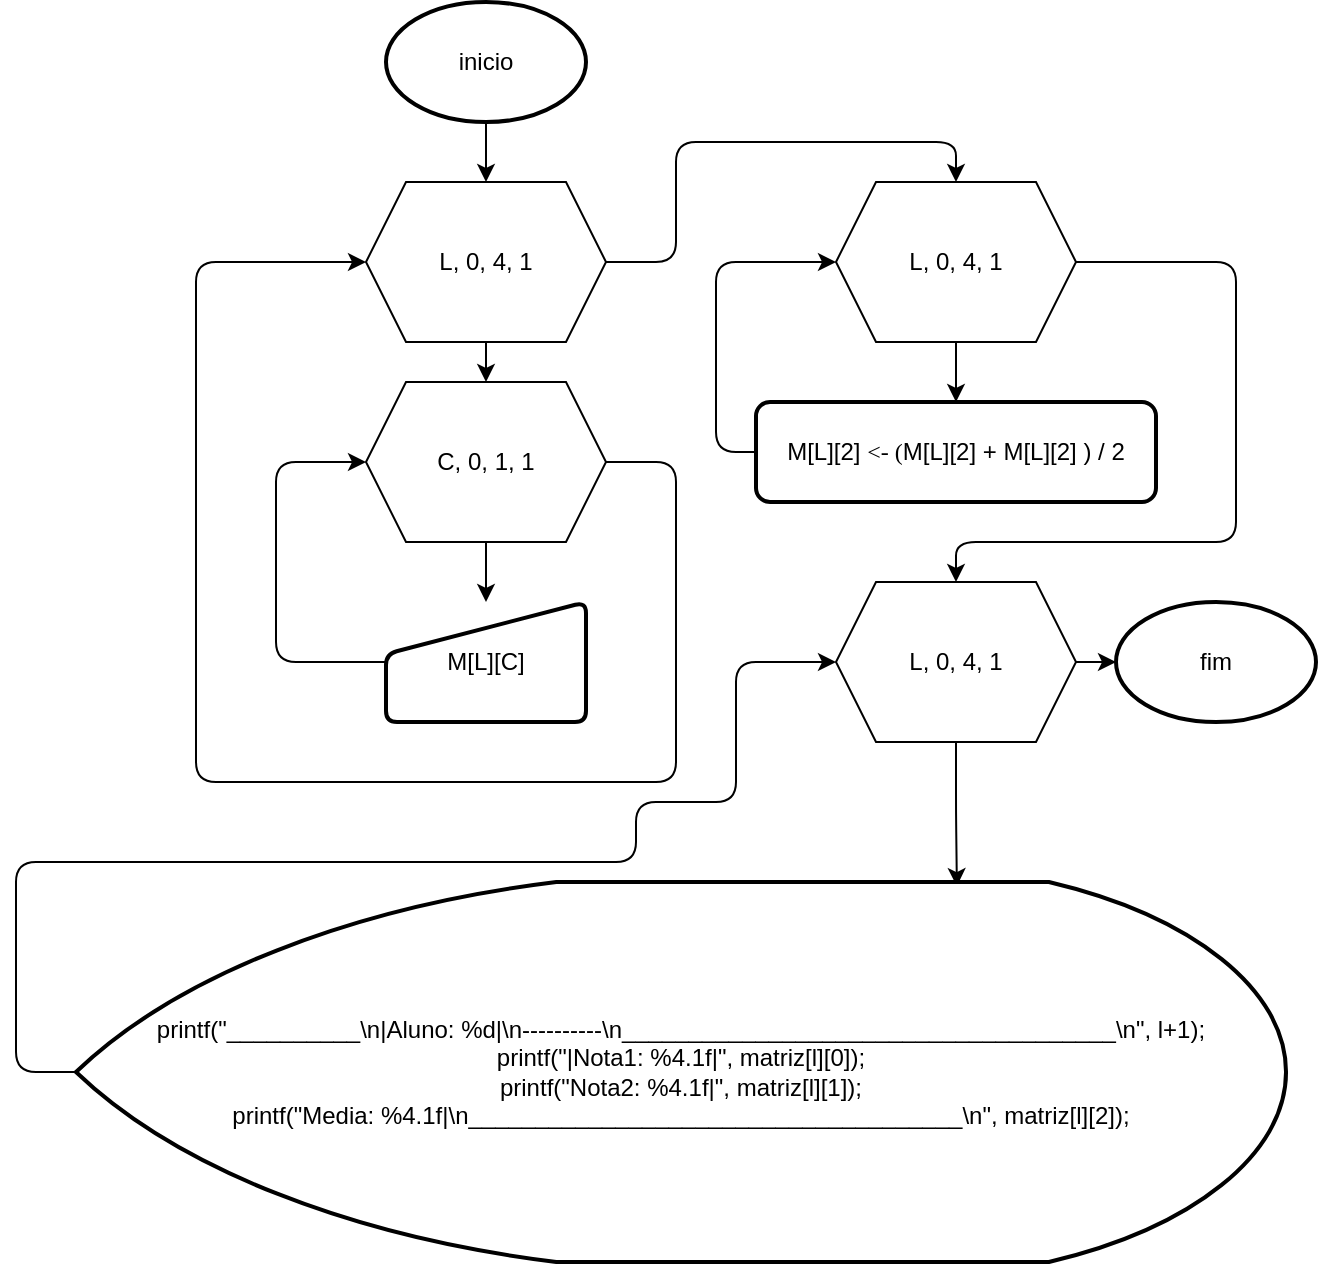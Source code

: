 <mxfile>
    <diagram id="ZHKhdvdz1ePJG2LK-lVP" name="Page-1">
        <mxGraphModel dx="2349" dy="1646" grid="1" gridSize="10" guides="1" tooltips="1" connect="1" arrows="1" fold="1" page="1" pageScale="1" pageWidth="850" pageHeight="1100" math="0" shadow="0">
            <root>
                <mxCell id="0"/>
                <mxCell id="1" parent="0"/>
                <mxCell id="7" value="" style="edgeStyle=none;html=1;" parent="1" source="2" target="4" edge="1">
                    <mxGeometry relative="1" as="geometry"/>
                </mxCell>
                <mxCell id="2" value="inicio" style="strokeWidth=2;html=1;shape=mxgraph.flowchart.start_1;whiteSpace=wrap;" parent="1" vertex="1">
                    <mxGeometry x="265" y="90" width="100" height="60" as="geometry"/>
                </mxCell>
                <mxCell id="8" value="" style="edgeStyle=none;html=1;" parent="1" source="4" target="5" edge="1">
                    <mxGeometry relative="1" as="geometry"/>
                </mxCell>
                <mxCell id="13" value="" style="edgeStyle=none;html=1;entryX=0.5;entryY=0;entryDx=0;entryDy=0;exitX=1;exitY=0.5;exitDx=0;exitDy=0;" parent="1" source="4" target="12" edge="1">
                    <mxGeometry relative="1" as="geometry">
                        <mxPoint x="369" y="209" as="sourcePoint"/>
                        <Array as="points">
                            <mxPoint x="410" y="220"/>
                            <mxPoint x="410" y="160"/>
                            <mxPoint x="460" y="160"/>
                            <mxPoint x="550" y="160"/>
                        </Array>
                    </mxGeometry>
                </mxCell>
                <mxCell id="4" value="L, 0, 4, 1" style="shape=hexagon;perimeter=hexagonPerimeter2;whiteSpace=wrap;html=1;fixedSize=1;" parent="1" vertex="1">
                    <mxGeometry x="255" y="180" width="120" height="80" as="geometry"/>
                </mxCell>
                <mxCell id="9" value="" style="edgeStyle=none;html=1;" parent="1" source="5" target="6" edge="1">
                    <mxGeometry relative="1" as="geometry"/>
                </mxCell>
                <mxCell id="11" style="edgeStyle=none;html=1;exitX=1;exitY=0.5;exitDx=0;exitDy=0;entryX=0;entryY=0.5;entryDx=0;entryDy=0;" parent="1" source="5" target="4" edge="1">
                    <mxGeometry relative="1" as="geometry">
                        <Array as="points">
                            <mxPoint x="410" y="320"/>
                            <mxPoint x="410" y="480"/>
                            <mxPoint x="170" y="480"/>
                            <mxPoint x="170" y="220"/>
                        </Array>
                    </mxGeometry>
                </mxCell>
                <mxCell id="5" value="C, 0, 1, 1" style="shape=hexagon;perimeter=hexagonPerimeter2;whiteSpace=wrap;html=1;fixedSize=1;" parent="1" vertex="1">
                    <mxGeometry x="255" y="280" width="120" height="80" as="geometry"/>
                </mxCell>
                <mxCell id="10" style="edgeStyle=none;html=1;exitX=0;exitY=0.5;exitDx=0;exitDy=0;entryX=0;entryY=0.5;entryDx=0;entryDy=0;" parent="1" source="6" target="5" edge="1">
                    <mxGeometry relative="1" as="geometry">
                        <Array as="points">
                            <mxPoint x="210" y="420"/>
                            <mxPoint x="210" y="320"/>
                        </Array>
                    </mxGeometry>
                </mxCell>
                <mxCell id="6" value="M[L][C]" style="html=1;strokeWidth=2;shape=manualInput;whiteSpace=wrap;rounded=1;size=26;arcSize=11;" parent="1" vertex="1">
                    <mxGeometry x="265" y="390" width="100" height="60" as="geometry"/>
                </mxCell>
                <mxCell id="15" value="" style="edgeStyle=none;html=1;" edge="1" parent="1" source="12" target="14">
                    <mxGeometry relative="1" as="geometry"/>
                </mxCell>
                <mxCell id="20" style="edgeStyle=none;html=1;exitX=1;exitY=0.5;exitDx=0;exitDy=0;entryX=0.5;entryY=0;entryDx=0;entryDy=0;" edge="1" parent="1" source="12" target="17">
                    <mxGeometry relative="1" as="geometry">
                        <Array as="points">
                            <mxPoint x="690" y="220"/>
                            <mxPoint x="690" y="360"/>
                            <mxPoint x="620" y="360"/>
                            <mxPoint x="550" y="360"/>
                        </Array>
                    </mxGeometry>
                </mxCell>
                <mxCell id="12" value="L, 0, 4, 1" style="shape=hexagon;perimeter=hexagonPerimeter2;whiteSpace=wrap;html=1;fixedSize=1;" parent="1" vertex="1">
                    <mxGeometry x="490" y="180" width="120" height="80" as="geometry"/>
                </mxCell>
                <mxCell id="19" style="edgeStyle=none;html=1;exitX=0;exitY=0.5;exitDx=0;exitDy=0;entryX=0;entryY=0.5;entryDx=0;entryDy=0;" edge="1" parent="1" source="14" target="12">
                    <mxGeometry relative="1" as="geometry">
                        <Array as="points">
                            <mxPoint x="430" y="315"/>
                            <mxPoint x="430" y="220"/>
                        </Array>
                    </mxGeometry>
                </mxCell>
                <mxCell id="14" value="M[L][2] &lt;font face=&quot;Cascadia Code&quot;&gt;&amp;lt;- (&lt;/font&gt;M[L][2] + M[L][2] ) / 2" style="rounded=1;whiteSpace=wrap;html=1;absoluteArcSize=1;arcSize=14;strokeWidth=2;" parent="1" vertex="1">
                    <mxGeometry x="450" y="290" width="200" height="50" as="geometry"/>
                </mxCell>
                <mxCell id="22" value="" style="edgeStyle=none;html=1;" edge="1" parent="1" source="17" target="21">
                    <mxGeometry relative="1" as="geometry"/>
                </mxCell>
                <mxCell id="27" style="edgeStyle=orthogonalEdgeStyle;html=1;exitX=0.5;exitY=1;exitDx=0;exitDy=0;entryX=0.728;entryY=0.011;entryDx=0;entryDy=0;entryPerimeter=0;" edge="1" parent="1" source="17" target="24">
                    <mxGeometry relative="1" as="geometry"/>
                </mxCell>
                <mxCell id="17" value="L, 0, 4, 1" style="shape=hexagon;perimeter=hexagonPerimeter2;whiteSpace=wrap;html=1;fixedSize=1;" vertex="1" parent="1">
                    <mxGeometry x="490" y="380" width="120" height="80" as="geometry"/>
                </mxCell>
                <mxCell id="21" value="fim" style="strokeWidth=2;html=1;shape=mxgraph.flowchart.start_1;whiteSpace=wrap;" vertex="1" parent="1">
                    <mxGeometry x="630" y="390" width="100" height="60" as="geometry"/>
                </mxCell>
                <mxCell id="26" style="edgeStyle=none;html=1;exitX=0;exitY=0.5;exitDx=0;exitDy=0;exitPerimeter=0;entryX=0;entryY=0.5;entryDx=0;entryDy=0;" edge="1" parent="1" source="24" target="17">
                    <mxGeometry relative="1" as="geometry">
                        <Array as="points">
                            <mxPoint x="80" y="625"/>
                            <mxPoint x="80" y="520"/>
                            <mxPoint x="390" y="520"/>
                            <mxPoint x="390" y="490"/>
                            <mxPoint x="440" y="490"/>
                            <mxPoint x="440" y="420"/>
                        </Array>
                    </mxGeometry>
                </mxCell>
                <mxCell id="24" value="&lt;div&gt;printf(&quot;__________\n|Aluno: %d|\n----------\n_____________________________________\n&quot;, l+1);&lt;/div&gt;&lt;div&gt;printf(&quot;|Nota1: %4.1f|&quot;, matriz[l][0]);&lt;/div&gt;&lt;div&gt;printf(&quot;Nota2: %4.1f|&quot;, matriz[l][1]);&lt;/div&gt;&lt;div&gt;printf(&quot;Media: %4.1f|\n_____________________________________\n&quot;, matriz[l][2]);&lt;/div&gt;" style="strokeWidth=2;html=1;shape=mxgraph.flowchart.display;whiteSpace=wrap;" vertex="1" parent="1">
                    <mxGeometry x="110" y="530" width="605" height="190" as="geometry"/>
                </mxCell>
            </root>
        </mxGraphModel>
    </diagram>
</mxfile>